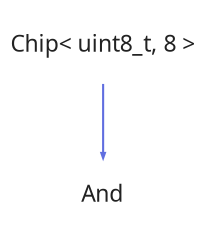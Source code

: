 digraph {
 rankdir = "TB"
 bgcolor = none;
 node [
   shape     = none
   fontname  = "Segoe UI"
   fontsize  = "11"
   fontcolor = "#222222ff"
   color     = "#cacde8ff"
   fillcolor = "#e6e8faff"
   margin    = "0.01"
 ]
 edge [
   arrowsize = "0.25"
   fontname  = "Segoe UI"
   fontsize  = "11"
   color     = "#606ee0ff"
   fontcolor = "#222222ff"
 ]
 0[
   label = "Chip&lt; uint8_t, 8 &gt;"
 ]
 1[
   label = "And"
 ]
 0->1
}
